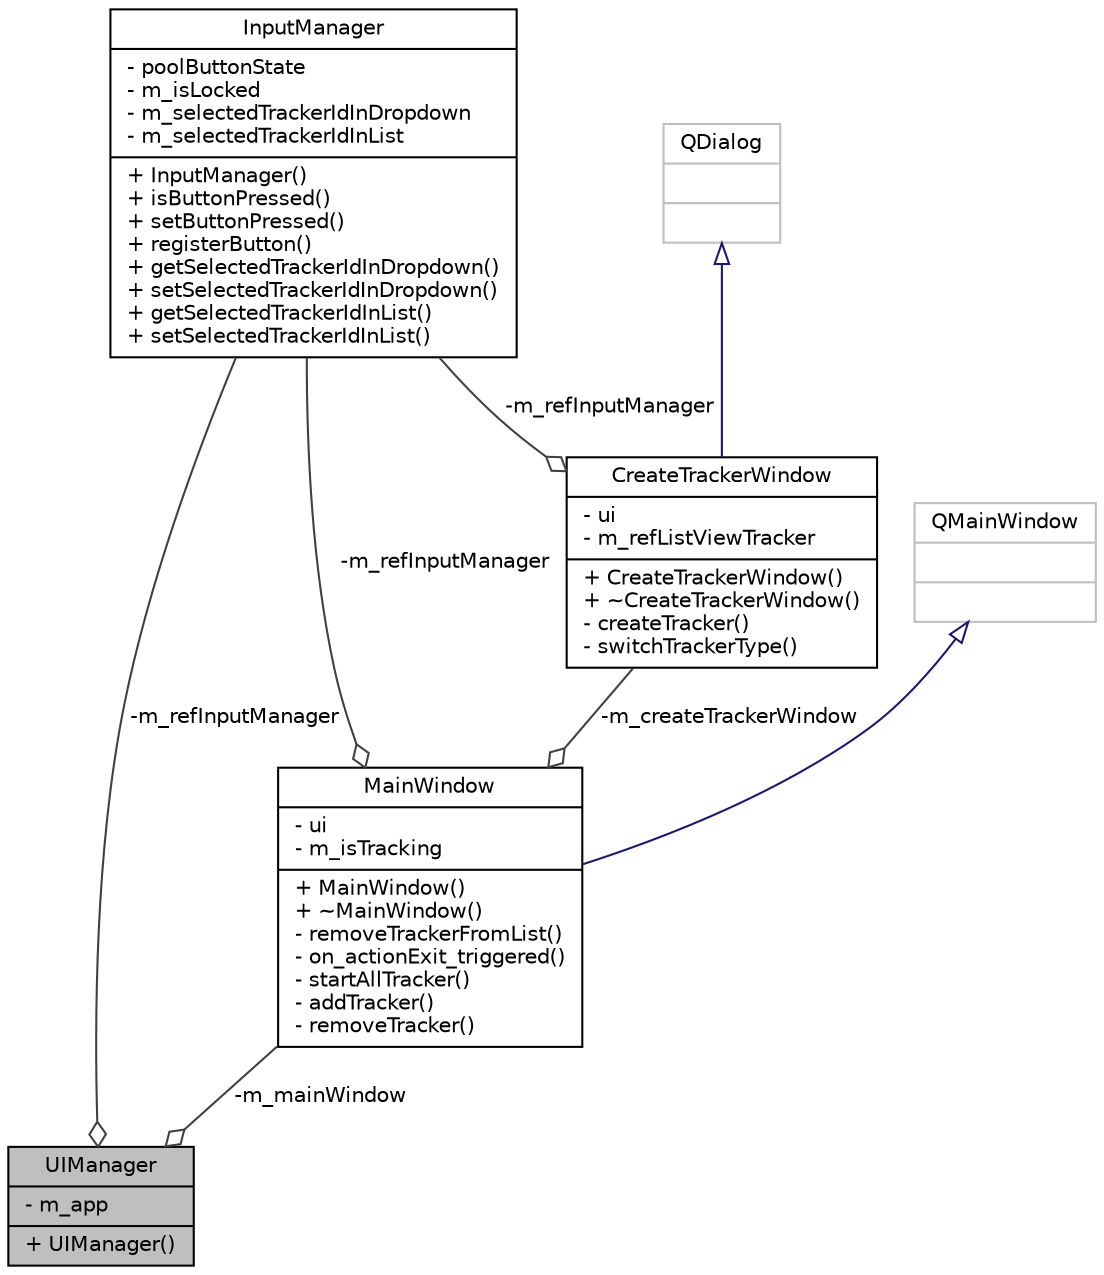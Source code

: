 digraph "UIManager"
{
 // LATEX_PDF_SIZE
  edge [fontname="Helvetica",fontsize="10",labelfontname="Helvetica",labelfontsize="10"];
  node [fontname="Helvetica",fontsize="10",shape=record];
  Node1 [label="{UIManager\n|- m_app\l|+ UIManager()\l}",height=0.2,width=0.4,color="black", fillcolor="grey75", style="filled", fontcolor="black",tooltip=" "];
  Node2 -> Node1 [color="grey25",fontsize="10",style="solid",label=" -m_refInputManager" ,arrowhead="odiamond",fontname="Helvetica"];
  Node2 [label="{InputManager\n|- poolButtonState\l- m_isLocked\l- m_selectedTrackerIdInDropdown\l- m_selectedTrackerIdInList\l|+ InputManager()\l+ isButtonPressed()\l+ setButtonPressed()\l+ registerButton()\l+ getSelectedTrackerIdInDropdown()\l+ setSelectedTrackerIdInDropdown()\l+ getSelectedTrackerIdInList()\l+ setSelectedTrackerIdInList()\l}",height=0.2,width=0.4,color="black", fillcolor="white", style="filled",URL="$class_input_manager.html",tooltip="container for input data"];
  Node3 -> Node1 [color="grey25",fontsize="10",style="solid",label=" -m_mainWindow" ,arrowhead="odiamond",fontname="Helvetica"];
  Node3 [label="{MainWindow\n|- ui\l- m_isTracking\l|+ MainWindow()\l+ ~MainWindow()\l- removeTrackerFromList()\l- on_actionExit_triggered()\l- startAllTracker()\l- addTracker()\l- removeTracker()\l}",height=0.2,width=0.4,color="black", fillcolor="white", style="filled",URL="$class_main_window.html",tooltip="Qt main Window wrapper containing slot methods."];
  Node4 -> Node3 [dir="back",color="midnightblue",fontsize="10",style="solid",arrowtail="onormal",fontname="Helvetica"];
  Node4 [label="{QMainWindow\n||}",height=0.2,width=0.4,color="grey75", fillcolor="white", style="filled",tooltip=" "];
  Node5 -> Node3 [color="grey25",fontsize="10",style="solid",label=" -m_createTrackerWindow" ,arrowhead="odiamond",fontname="Helvetica"];
  Node5 [label="{CreateTrackerWindow\n|- ui\l- m_refListViewTracker\l|+ CreateTrackerWindow()\l+ ~CreateTrackerWindow()\l- createTracker()\l- switchTrackerType()\l}",height=0.2,width=0.4,color="black", fillcolor="white", style="filled",URL="$class_create_tracker_window.html",tooltip="dialog for creating new trackers"];
  Node6 -> Node5 [dir="back",color="midnightblue",fontsize="10",style="solid",arrowtail="onormal",fontname="Helvetica"];
  Node6 [label="{QDialog\n||}",height=0.2,width=0.4,color="grey75", fillcolor="white", style="filled",tooltip=" "];
  Node2 -> Node5 [color="grey25",fontsize="10",style="solid",label=" -m_refInputManager" ,arrowhead="odiamond",fontname="Helvetica"];
  Node2 -> Node3 [color="grey25",fontsize="10",style="solid",label=" -m_refInputManager" ,arrowhead="odiamond",fontname="Helvetica"];
}
